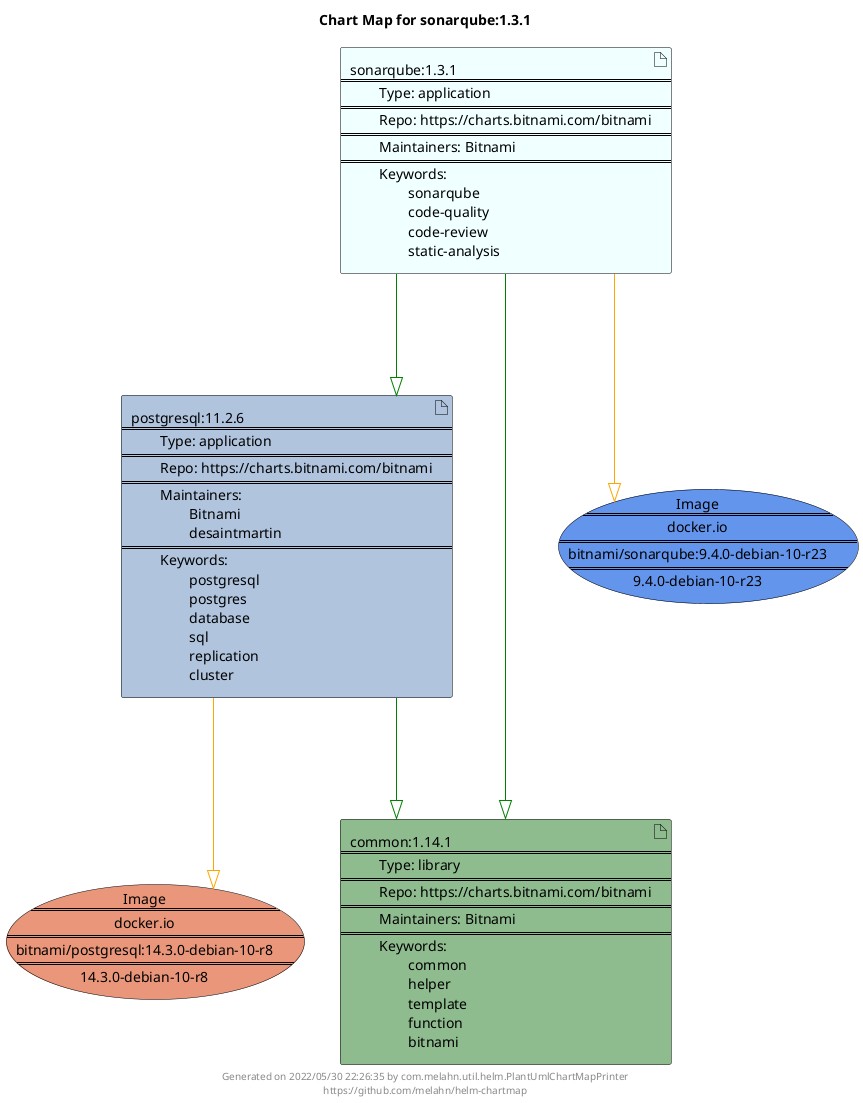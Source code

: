 @startuml
skinparam linetype ortho
skinparam backgroundColor white
skinparam usecaseBorderColor black
skinparam usecaseArrowColor LightSlateGray
skinparam artifactBorderColor black
skinparam artifactArrowColor LightSlateGray

title Chart Map for sonarqube:1.3.1

'There are 3 referenced Helm Charts
artifact "sonarqube:1.3.1\n====\n\tType: application\n====\n\tRepo: https://charts.bitnami.com/bitnami\n====\n\tMaintainers: Bitnami\n====\n\tKeywords: \n\t\tsonarqube\n\t\tcode-quality\n\t\tcode-review\n\t\tstatic-analysis" as sonarqube_1_3_1 #Azure
artifact "postgresql:11.2.6\n====\n\tType: application\n====\n\tRepo: https://charts.bitnami.com/bitnami\n====\n\tMaintainers: \n\t\tBitnami\n\t\tdesaintmartin\n====\n\tKeywords: \n\t\tpostgresql\n\t\tpostgres\n\t\tdatabase\n\t\tsql\n\t\treplication\n\t\tcluster" as postgresql_11_2_6 #LightSteelBlue
artifact "common:1.14.1\n====\n\tType: library\n====\n\tRepo: https://charts.bitnami.com/bitnami\n====\n\tMaintainers: Bitnami\n====\n\tKeywords: \n\t\tcommon\n\t\thelper\n\t\ttemplate\n\t\tfunction\n\t\tbitnami" as common_1_14_1 #DarkSeaGreen

'There are 2 referenced Docker Images
usecase "Image\n====\ndocker.io\n====\nbitnami/sonarqube:9.4.0-debian-10-r23\n====\n9.4.0-debian-10-r23" as docker_io_bitnami_sonarqube_9_4_0_debian_10_r23 #CornflowerBlue
usecase "Image\n====\ndocker.io\n====\nbitnami/postgresql:14.3.0-debian-10-r8\n====\n14.3.0-debian-10-r8" as docker_io_bitnami_postgresql_14_3_0_debian_10_r8 #DarkSalmon

'Chart Dependencies
sonarqube_1_3_1--[#green]-|>postgresql_11_2_6
postgresql_11_2_6--[#green]-|>common_1_14_1
sonarqube_1_3_1--[#green]-|>common_1_14_1
sonarqube_1_3_1--[#orange]-|>docker_io_bitnami_sonarqube_9_4_0_debian_10_r23
postgresql_11_2_6--[#orange]-|>docker_io_bitnami_postgresql_14_3_0_debian_10_r8

center footer Generated on 2022/05/30 22:26:35 by com.melahn.util.helm.PlantUmlChartMapPrinter\nhttps://github.com/melahn/helm-chartmap
@enduml
